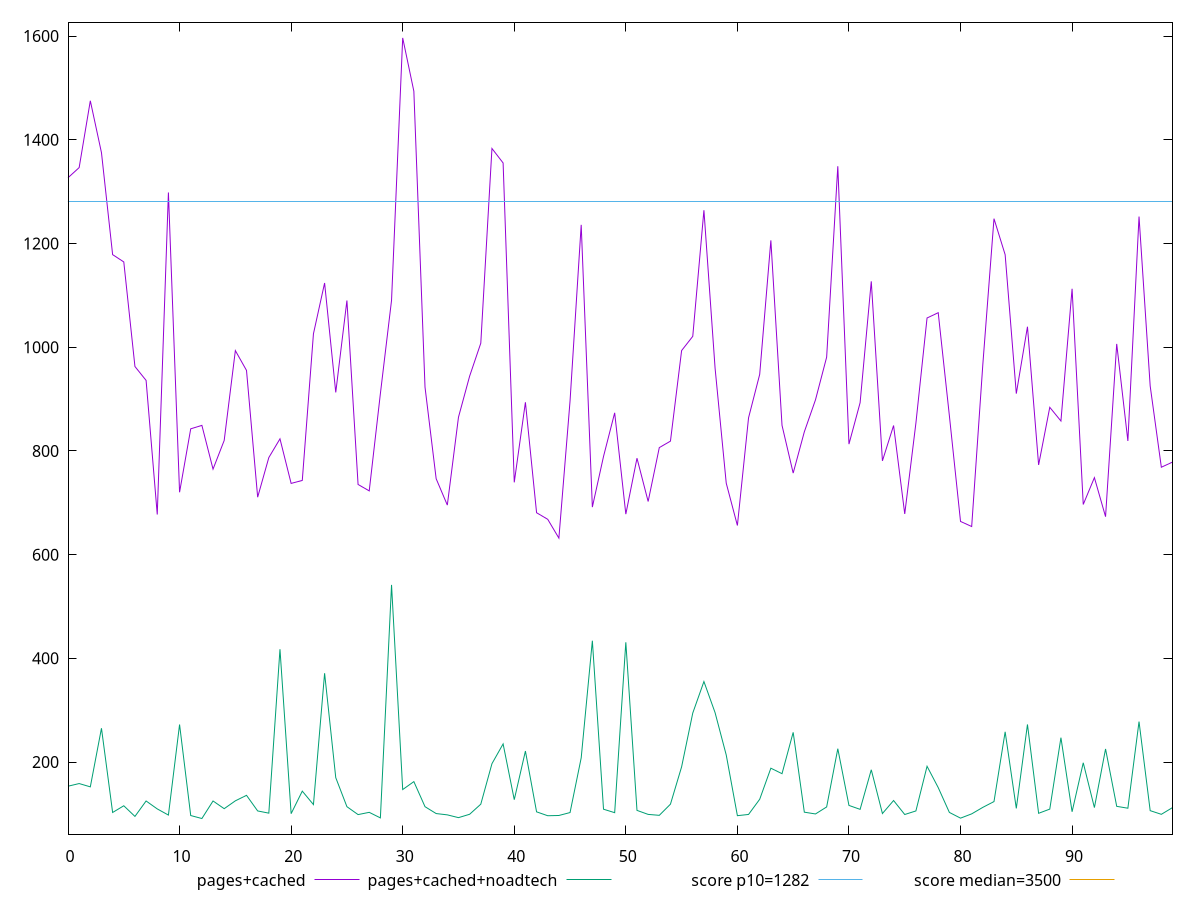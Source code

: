 reset

$pagesCached <<EOF
0 1326.8439999999991
1 1346.467999999999
2 1475.2799999999993
3 1375.152
4 1178.5799999999995
5 1164.4799999999998
6 962.8239999999994
7 936.0039999999989
8 677.4320000000004
9 1298.4439999999997
10 720.3360000000002
11 842.6440000000003
12 849.3280000000003
13 764.9520000000002
14 820.24
15 993.5040000000006
16 955.2840000000003
17 710.8280000000003
18 787.2360000000003
19 823.3520000000005
20 737.3840000000001
21 743.1720000000003
22 1025.9520000000002
23 1123.8919999999994
24 912.8560000000004
25 1090.119999999999
26 735.3200000000002
27 722.9600000000003
28 910.4920000000002
29 1090.4680000000003
30 1596.5439999999992
31 1493.6879999999985
32 923.0760000000002
33 746.3680000000003
34 695.5920000000003
35 865.1120000000002
36 944.2959999999999
37 1007.8159999999995
38 1383.307999999999
39 1355.356
40 739.4440000000002
41 893.8280000000004
42 680.8440000000002
43 668.1440000000003
44 631.8680000000002
45 896.3640000000004
46 1236.0159999999996
47 691.7120000000003
48 789.3640000000003
49 873.5240000000002
50 678.1640000000004
51 786.0000000000002
52 702.5520000000004
53 806.4760000000006
54 818.9200000000001
55 993.5720000000001
56 1021.0480000000005
57 1264.2439999999988
58 959.6600000000004
59 737.8879999999999
60 656.2440000000004
61 863.8800000000001
62 947.7640000000006
63 1206.0919999999996
64 849.3600000000004
65 757.3000000000002
66 836.8560000000004
67 898.5840000000003
68 980.8439999999997
69 1349.0200000000002
70 813.16
71 893.104
72 1127.0839999999998
73 780.8840000000005
74 849.0480000000002
75 678.5320000000002
76 853.6000000000001
77 1056.4079999999994
78 1066.6280000000002
79 868.1239999999999
80 664.0720000000001
81 654.2400000000007
82 967.0320000000002
83 1247.9519999999998
84 1178.479999999999
85 910.5480000000006
86 1039.5400000000006
87 773.004
88 884.1200000000005
89 857.7280000000003
90 1112.7199999999993
91 696.7840000000004
92 748.5520000000001
93 673.2280000000005
94 1006.4080000000006
95 819.2600000000003
96 1252.0279999999993
97 925.3520000000004
98 768.5880000000002
99 778.5080000000003
EOF

$pagesCachedNoadtech <<EOF
0 153.416
1 158.56399999999996
2 152.192
3 265.22800000000007
4 102.78399999999999
5 115.72
6 95.20400000000001
7 124.932
8 109.66399999999999
9 97.79199999999999
10 272.376
11 96.884
12 91.132
13 124.93599999999998
14 110.11199999999998
15 125.24000000000001
16 135.85999999999993
17 105.74799999999999
18 101.47999999999996
19 417.576
20 100.484
21 143.952
22 117.99999999999999
23 371.34000000000003
24 169.92399999999998
25 113.98399999999995
26 98.69600000000001
27 103.052
28 92.32799999999999
29 541.6320000000001
30 146.99199999999996
31 162.288
32 113.952
33 100.696
34 98.172
35 92.832
36 99.33200000000002
37 118.80399999999997
38 196.86399999999995
39 235.012
40 127.476
41 221.22000000000003
42 104.01599999999996
43 96.51200000000001
44 96.99200000000005
45 102.64399999999998
46 208.1280000000001
47 433.9920000000001
48 109.10400000000001
49 102.39599999999999
50 431.032
51 106.82799999999996
52 99.084
53 97.28
54 118.80000000000003
55 190.84400000000002
56 294.58
57 355.2800000000001
58 295.29200000000003
59 213.63599999999997
60 96.62800000000001
61 98.99600000000001
62 128.28799999999998
63 188.17199999999997
64 177.61199999999997
65 257.31600000000003
66 103.36800000000001
67 99.93599999999999
68 113.45199999999997
69 225.73199999999997
70 116.39199999999998
71 108.81199999999997
72 185.156
73 100.74799999999999
74 125.83599999999998
75 98.868
76 105.74799999999996
77 191.87599999999998
78 150.80399999999997
79 102.90400000000002
80 91.86400000000002
81 100.10799999999998
82 112.66800000000002
83 123.83199999999997
84 258.34000000000003
85 110.68
86 272.52
87 101.19199999999998
88 109.27599999999998
89 247.096
90 104.16799999999999
91 198.63600000000002
92 112.20800000000003
93 225.26799999999997
94 114.62399999999997
95 110.99999999999999
96 278.03600000000006
97 106.328
98 99.228
99 112.18
EOF

set key outside below
set xrange [0:99]
set yrange [61.023760000000024:1626.6522399999992]
set trange [61.023760000000024:1626.6522399999992]
set terminal svg size 640, 520 enhanced background rgb 'white'
set output "report_00017_2021-02-10T15-08-03.406Z/bootup-time/comparison/line/1_vs_2.svg"

plot $pagesCached title "pages+cached" with line, \
     $pagesCachedNoadtech title "pages+cached+noadtech" with line, \
     1282 title "score p10=1282", \
     3500 title "score median=3500"

reset
